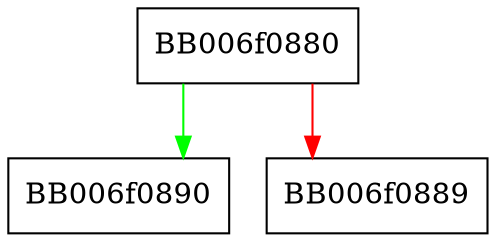digraph rsa_set_ctx_md_params {
  node [shape="box"];
  graph [splines=ortho];
  BB006f0880 -> BB006f0890 [color="green"];
  BB006f0880 -> BB006f0889 [color="red"];
}